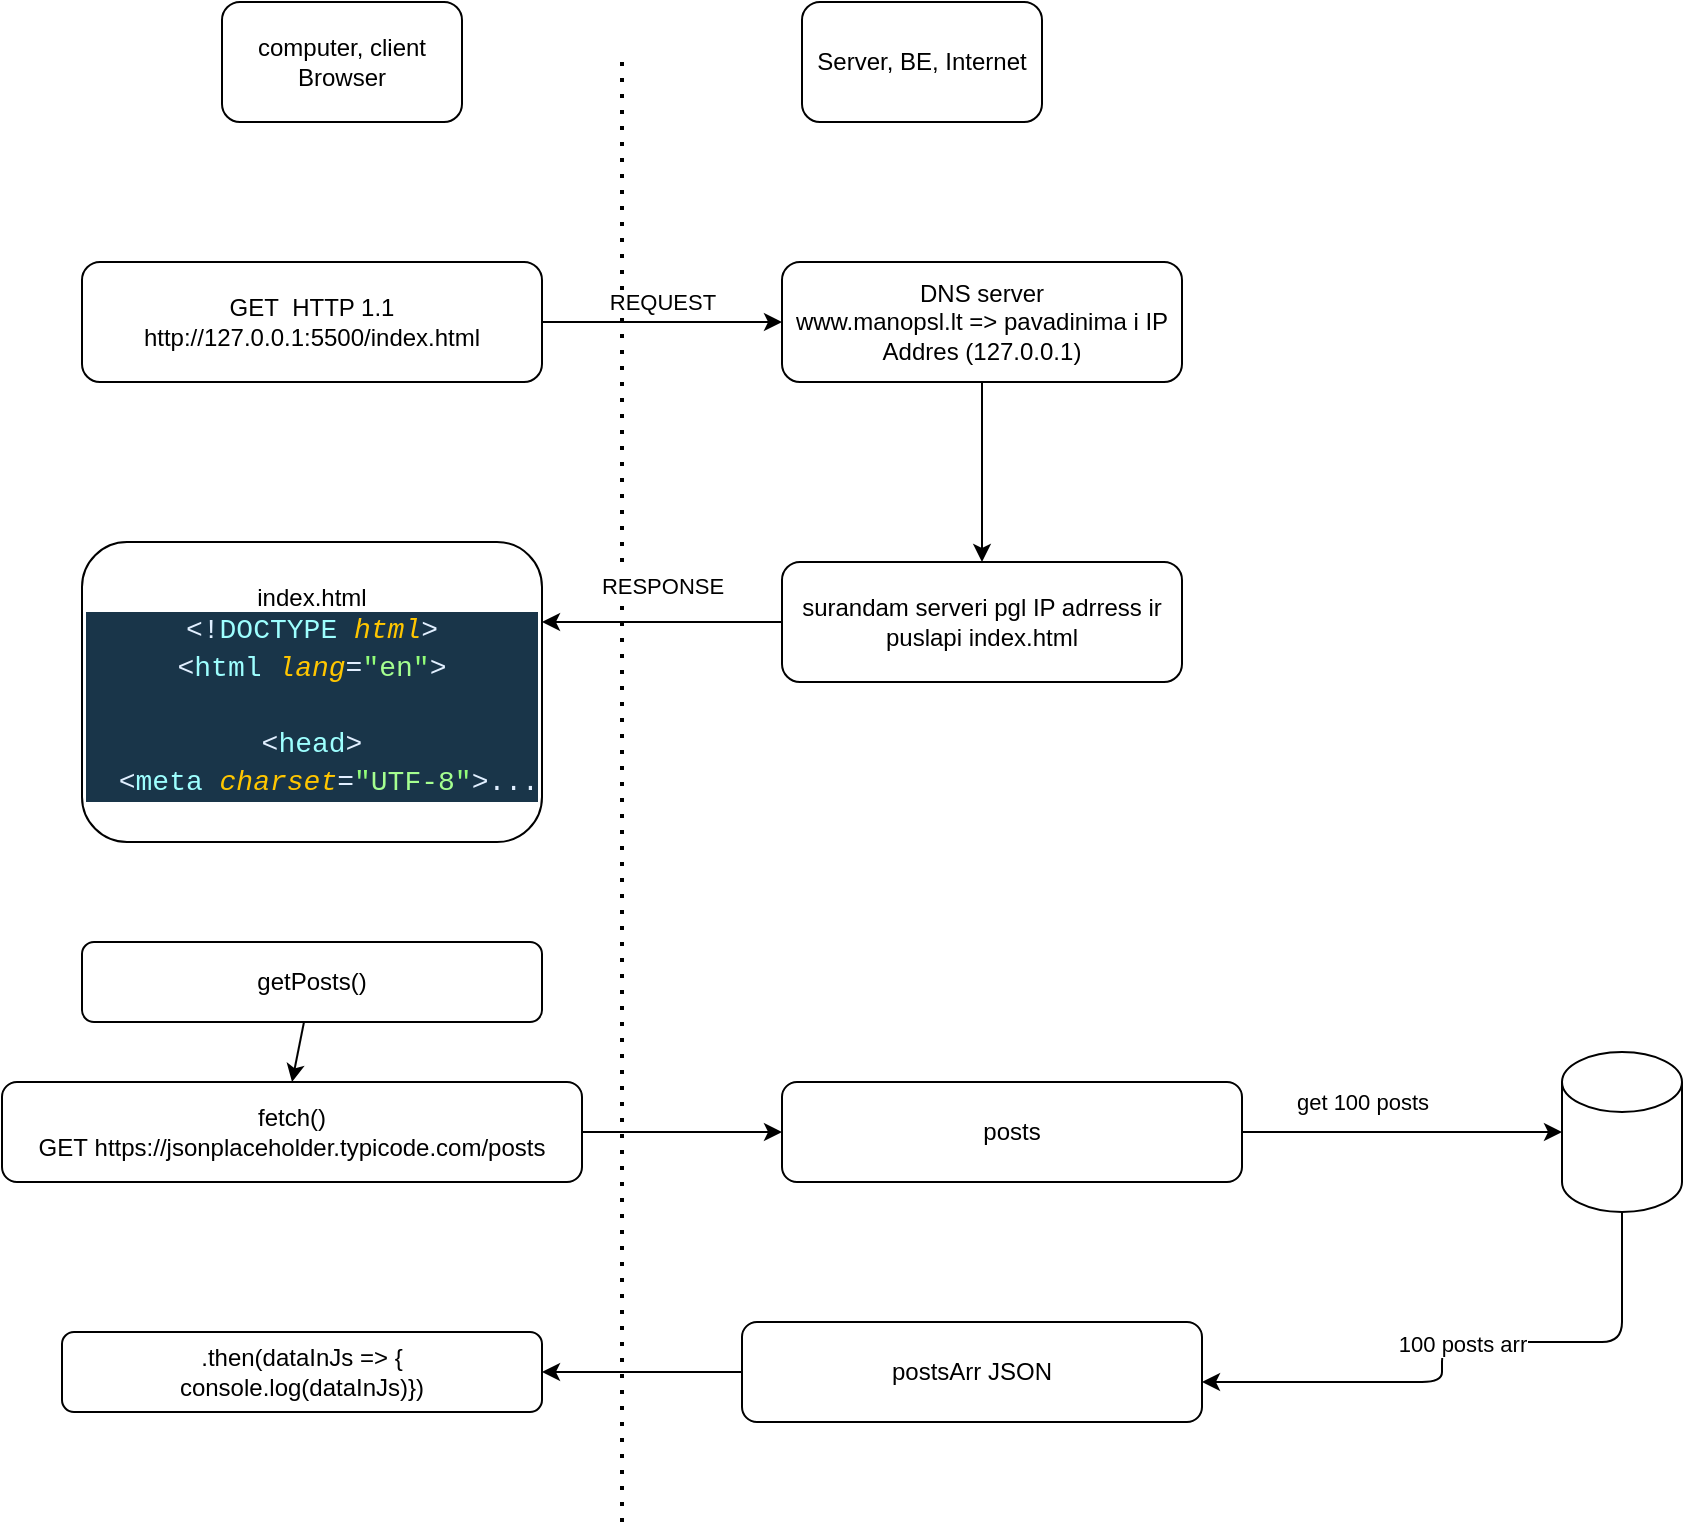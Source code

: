 <mxfile>
    <diagram id="cx1NCF7HbAlsAC7-D7oh" name="Page-1">
        <mxGraphModel dx="1953" dy="494" grid="1" gridSize="10" guides="1" tooltips="1" connect="1" arrows="1" fold="1" page="1" pageScale="1" pageWidth="850" pageHeight="1100" math="0" shadow="0">
            <root>
                <mxCell id="0"/>
                <mxCell id="1" parent="0"/>
                <mxCell id="2" value="" style="endArrow=none;dashed=1;html=1;dashPattern=1 3;strokeWidth=2;" edge="1" parent="1">
                    <mxGeometry width="50" height="50" relative="1" as="geometry">
                        <mxPoint x="280" y="770" as="sourcePoint"/>
                        <mxPoint x="280" y="40" as="targetPoint"/>
                    </mxGeometry>
                </mxCell>
                <mxCell id="3" value="computer, client&lt;br&gt;Browser" style="rounded=1;whiteSpace=wrap;html=1;" vertex="1" parent="1">
                    <mxGeometry x="80" y="10" width="120" height="60" as="geometry"/>
                </mxCell>
                <mxCell id="6" style="edgeStyle=none;html=1;" edge="1" parent="1" source="4">
                    <mxGeometry relative="1" as="geometry">
                        <mxPoint x="360" y="170" as="targetPoint"/>
                    </mxGeometry>
                </mxCell>
                <mxCell id="11" value="REQUEST" style="edgeLabel;html=1;align=center;verticalAlign=middle;resizable=0;points=[];" vertex="1" connectable="0" parent="6">
                    <mxGeometry x="-0.335" y="1" relative="1" as="geometry">
                        <mxPoint x="20" y="-9" as="offset"/>
                    </mxGeometry>
                </mxCell>
                <mxCell id="4" value="GET&amp;nbsp; HTTP 1.1&lt;br&gt;http://127.0.0.1:5500/index.html" style="rounded=1;whiteSpace=wrap;html=1;" vertex="1" parent="1">
                    <mxGeometry x="10" y="140" width="230" height="60" as="geometry"/>
                </mxCell>
                <mxCell id="5" value="Server, BE, Internet" style="rounded=1;whiteSpace=wrap;html=1;" vertex="1" parent="1">
                    <mxGeometry x="370" y="10" width="120" height="60" as="geometry"/>
                </mxCell>
                <mxCell id="12" style="edgeStyle=none;html=1;entryX=0.5;entryY=0;entryDx=0;entryDy=0;" edge="1" parent="1" source="7" target="8">
                    <mxGeometry relative="1" as="geometry"/>
                </mxCell>
                <mxCell id="7" value="DNS server&lt;br&gt;www.manopsl.lt =&amp;gt; pavadinima i IP Addres (127.0.0.1)" style="rounded=1;whiteSpace=wrap;html=1;" vertex="1" parent="1">
                    <mxGeometry x="360" y="140" width="200" height="60" as="geometry"/>
                </mxCell>
                <mxCell id="9" style="edgeStyle=none;html=1;" edge="1" parent="1" source="8">
                    <mxGeometry relative="1" as="geometry">
                        <mxPoint x="240" y="320" as="targetPoint"/>
                    </mxGeometry>
                </mxCell>
                <mxCell id="13" value="RESPONSE" style="edgeLabel;html=1;align=center;verticalAlign=middle;resizable=0;points=[];" vertex="1" connectable="0" parent="9">
                    <mxGeometry x="0.452" y="1" relative="1" as="geometry">
                        <mxPoint x="27" y="-19" as="offset"/>
                    </mxGeometry>
                </mxCell>
                <mxCell id="8" value="surandam serveri pgl IP adrress ir puslapi index.html" style="rounded=1;whiteSpace=wrap;html=1;" vertex="1" parent="1">
                    <mxGeometry x="360" y="290" width="200" height="60" as="geometry"/>
                </mxCell>
                <mxCell id="10" value="index.html&lt;br&gt;&lt;div style=&quot;color: rgb(255, 255, 255); background-color: rgb(25, 53, 73); font-family: &amp;quot;Cascadia code PL&amp;quot;, Menlo, Monaco, &amp;quot;Courier New&amp;quot;, monospace, Consolas, &amp;quot;Courier New&amp;quot;, monospace; font-size: 14px; line-height: 19px;&quot;&gt;&lt;div&gt;&lt;span style=&quot;color: #e1efff;&quot;&gt;&amp;lt;!&lt;/span&gt;&lt;span style=&quot;color: #9effff;&quot;&gt;DOCTYPE &lt;/span&gt;&lt;span style=&quot;color: #ffc600;font-style: italic;&quot;&gt;html&lt;/span&gt;&lt;span style=&quot;color: #e1efff;&quot;&gt;&amp;gt;&lt;/span&gt;&lt;/div&gt;&lt;div&gt;&lt;span style=&quot;color: #e1efff;&quot;&gt;&amp;lt;&lt;/span&gt;&lt;span style=&quot;color: #9effff;&quot;&gt;html &lt;/span&gt;&lt;span style=&quot;color: #ffc600;font-style: italic;&quot;&gt;lang&lt;/span&gt;&lt;span style=&quot;color: #e1efff;&quot;&gt;=&lt;/span&gt;&lt;span style=&quot;color: #92fc79;&quot;&gt;&quot;&lt;/span&gt;&lt;span style=&quot;color: #a5ff90;&quot;&gt;en&lt;/span&gt;&lt;span style=&quot;color: #92fc79;&quot;&gt;&quot;&lt;/span&gt;&lt;span style=&quot;color: #e1efff;&quot;&gt;&amp;gt;&lt;/span&gt;&lt;/div&gt;&lt;br&gt;&lt;div&gt;&lt;span style=&quot;color: #e1efff;&quot;&gt;&amp;lt;&lt;/span&gt;&lt;span style=&quot;color: #9effff;&quot;&gt;head&lt;/span&gt;&lt;span style=&quot;color: #e1efff;&quot;&gt;&amp;gt;&lt;/span&gt;&lt;/div&gt;&lt;div&gt;&amp;nbsp; &lt;span style=&quot;color: #e1efff;&quot;&gt;&amp;lt;&lt;/span&gt;&lt;span style=&quot;color: #9effff;&quot;&gt;meta &lt;/span&gt;&lt;span style=&quot;color: #ffc600;font-style: italic;&quot;&gt;charset&lt;/span&gt;&lt;span style=&quot;color: #e1efff;&quot;&gt;=&lt;/span&gt;&lt;span style=&quot;color: #92fc79;&quot;&gt;&quot;&lt;/span&gt;&lt;span style=&quot;color: #a5ff90;&quot;&gt;UTF-8&lt;/span&gt;&lt;span style=&quot;color: #92fc79;&quot;&gt;&quot;&lt;/span&gt;&lt;span style=&quot;color: #e1efff;&quot;&gt;&amp;gt;...&lt;/span&gt;&lt;/div&gt;&lt;/div&gt;" style="rounded=1;whiteSpace=wrap;html=1;" vertex="1" parent="1">
                    <mxGeometry x="10" y="280" width="230" height="150" as="geometry"/>
                </mxCell>
                <mxCell id="18" style="edgeStyle=none;html=1;entryX=0.5;entryY=0;entryDx=0;entryDy=0;" edge="1" parent="1" source="14" target="16">
                    <mxGeometry relative="1" as="geometry"/>
                </mxCell>
                <mxCell id="14" value="getPosts()" style="rounded=1;whiteSpace=wrap;html=1;" vertex="1" parent="1">
                    <mxGeometry x="10" y="480" width="230" height="40" as="geometry"/>
                </mxCell>
                <mxCell id="20" style="edgeStyle=none;html=1;" edge="1" parent="1" source="15" target="19">
                    <mxGeometry relative="1" as="geometry"/>
                </mxCell>
                <mxCell id="22" value="get 100 posts" style="edgeLabel;html=1;align=center;verticalAlign=middle;resizable=0;points=[];" vertex="1" connectable="0" parent="20">
                    <mxGeometry x="-0.583" relative="1" as="geometry">
                        <mxPoint x="26" y="-15" as="offset"/>
                    </mxGeometry>
                </mxCell>
                <mxCell id="15" value="posts" style="rounded=1;whiteSpace=wrap;html=1;" vertex="1" parent="1">
                    <mxGeometry x="360" y="550" width="230" height="50" as="geometry"/>
                </mxCell>
                <mxCell id="17" style="edgeStyle=none;html=1;entryX=0;entryY=0.5;entryDx=0;entryDy=0;" edge="1" parent="1" source="16" target="15">
                    <mxGeometry relative="1" as="geometry"/>
                </mxCell>
                <mxCell id="16" value="fetch()&lt;br&gt;GET&amp;nbsp;https://jsonplaceholder.typicode.com/posts" style="rounded=1;whiteSpace=wrap;html=1;" vertex="1" parent="1">
                    <mxGeometry x="-30" y="550" width="290" height="50" as="geometry"/>
                </mxCell>
                <mxCell id="21" style="edgeStyle=orthogonalEdgeStyle;html=1;" edge="1" parent="1" source="19">
                    <mxGeometry relative="1" as="geometry">
                        <mxPoint x="570" y="700" as="targetPoint"/>
                        <Array as="points">
                            <mxPoint x="780" y="680"/>
                            <mxPoint x="690" y="680"/>
                            <mxPoint x="690" y="700"/>
                        </Array>
                    </mxGeometry>
                </mxCell>
                <mxCell id="23" value="100 posts arr" style="edgeLabel;html=1;align=center;verticalAlign=middle;resizable=0;points=[];" vertex="1" connectable="0" parent="21">
                    <mxGeometry x="-0.018" y="1" relative="1" as="geometry">
                        <mxPoint as="offset"/>
                    </mxGeometry>
                </mxCell>
                <mxCell id="19" value="" style="shape=cylinder3;whiteSpace=wrap;html=1;boundedLbl=1;backgroundOutline=1;size=15;" vertex="1" parent="1">
                    <mxGeometry x="750" y="535" width="60" height="80" as="geometry"/>
                </mxCell>
                <mxCell id="25" style="edgeStyle=orthogonalEdgeStyle;html=1;entryX=1;entryY=0.5;entryDx=0;entryDy=0;" edge="1" parent="1" source="24" target="26">
                    <mxGeometry relative="1" as="geometry">
                        <mxPoint x="210" y="695" as="targetPoint"/>
                    </mxGeometry>
                </mxCell>
                <mxCell id="24" value="postsArr JSON" style="rounded=1;whiteSpace=wrap;html=1;" vertex="1" parent="1">
                    <mxGeometry x="340" y="670" width="230" height="50" as="geometry"/>
                </mxCell>
                <mxCell id="26" value=".then(dataInJs =&amp;gt; {&lt;br&gt;console.log(dataInJs)})" style="rounded=1;whiteSpace=wrap;html=1;" vertex="1" parent="1">
                    <mxGeometry y="675" width="240" height="40" as="geometry"/>
                </mxCell>
            </root>
        </mxGraphModel>
    </diagram>
</mxfile>